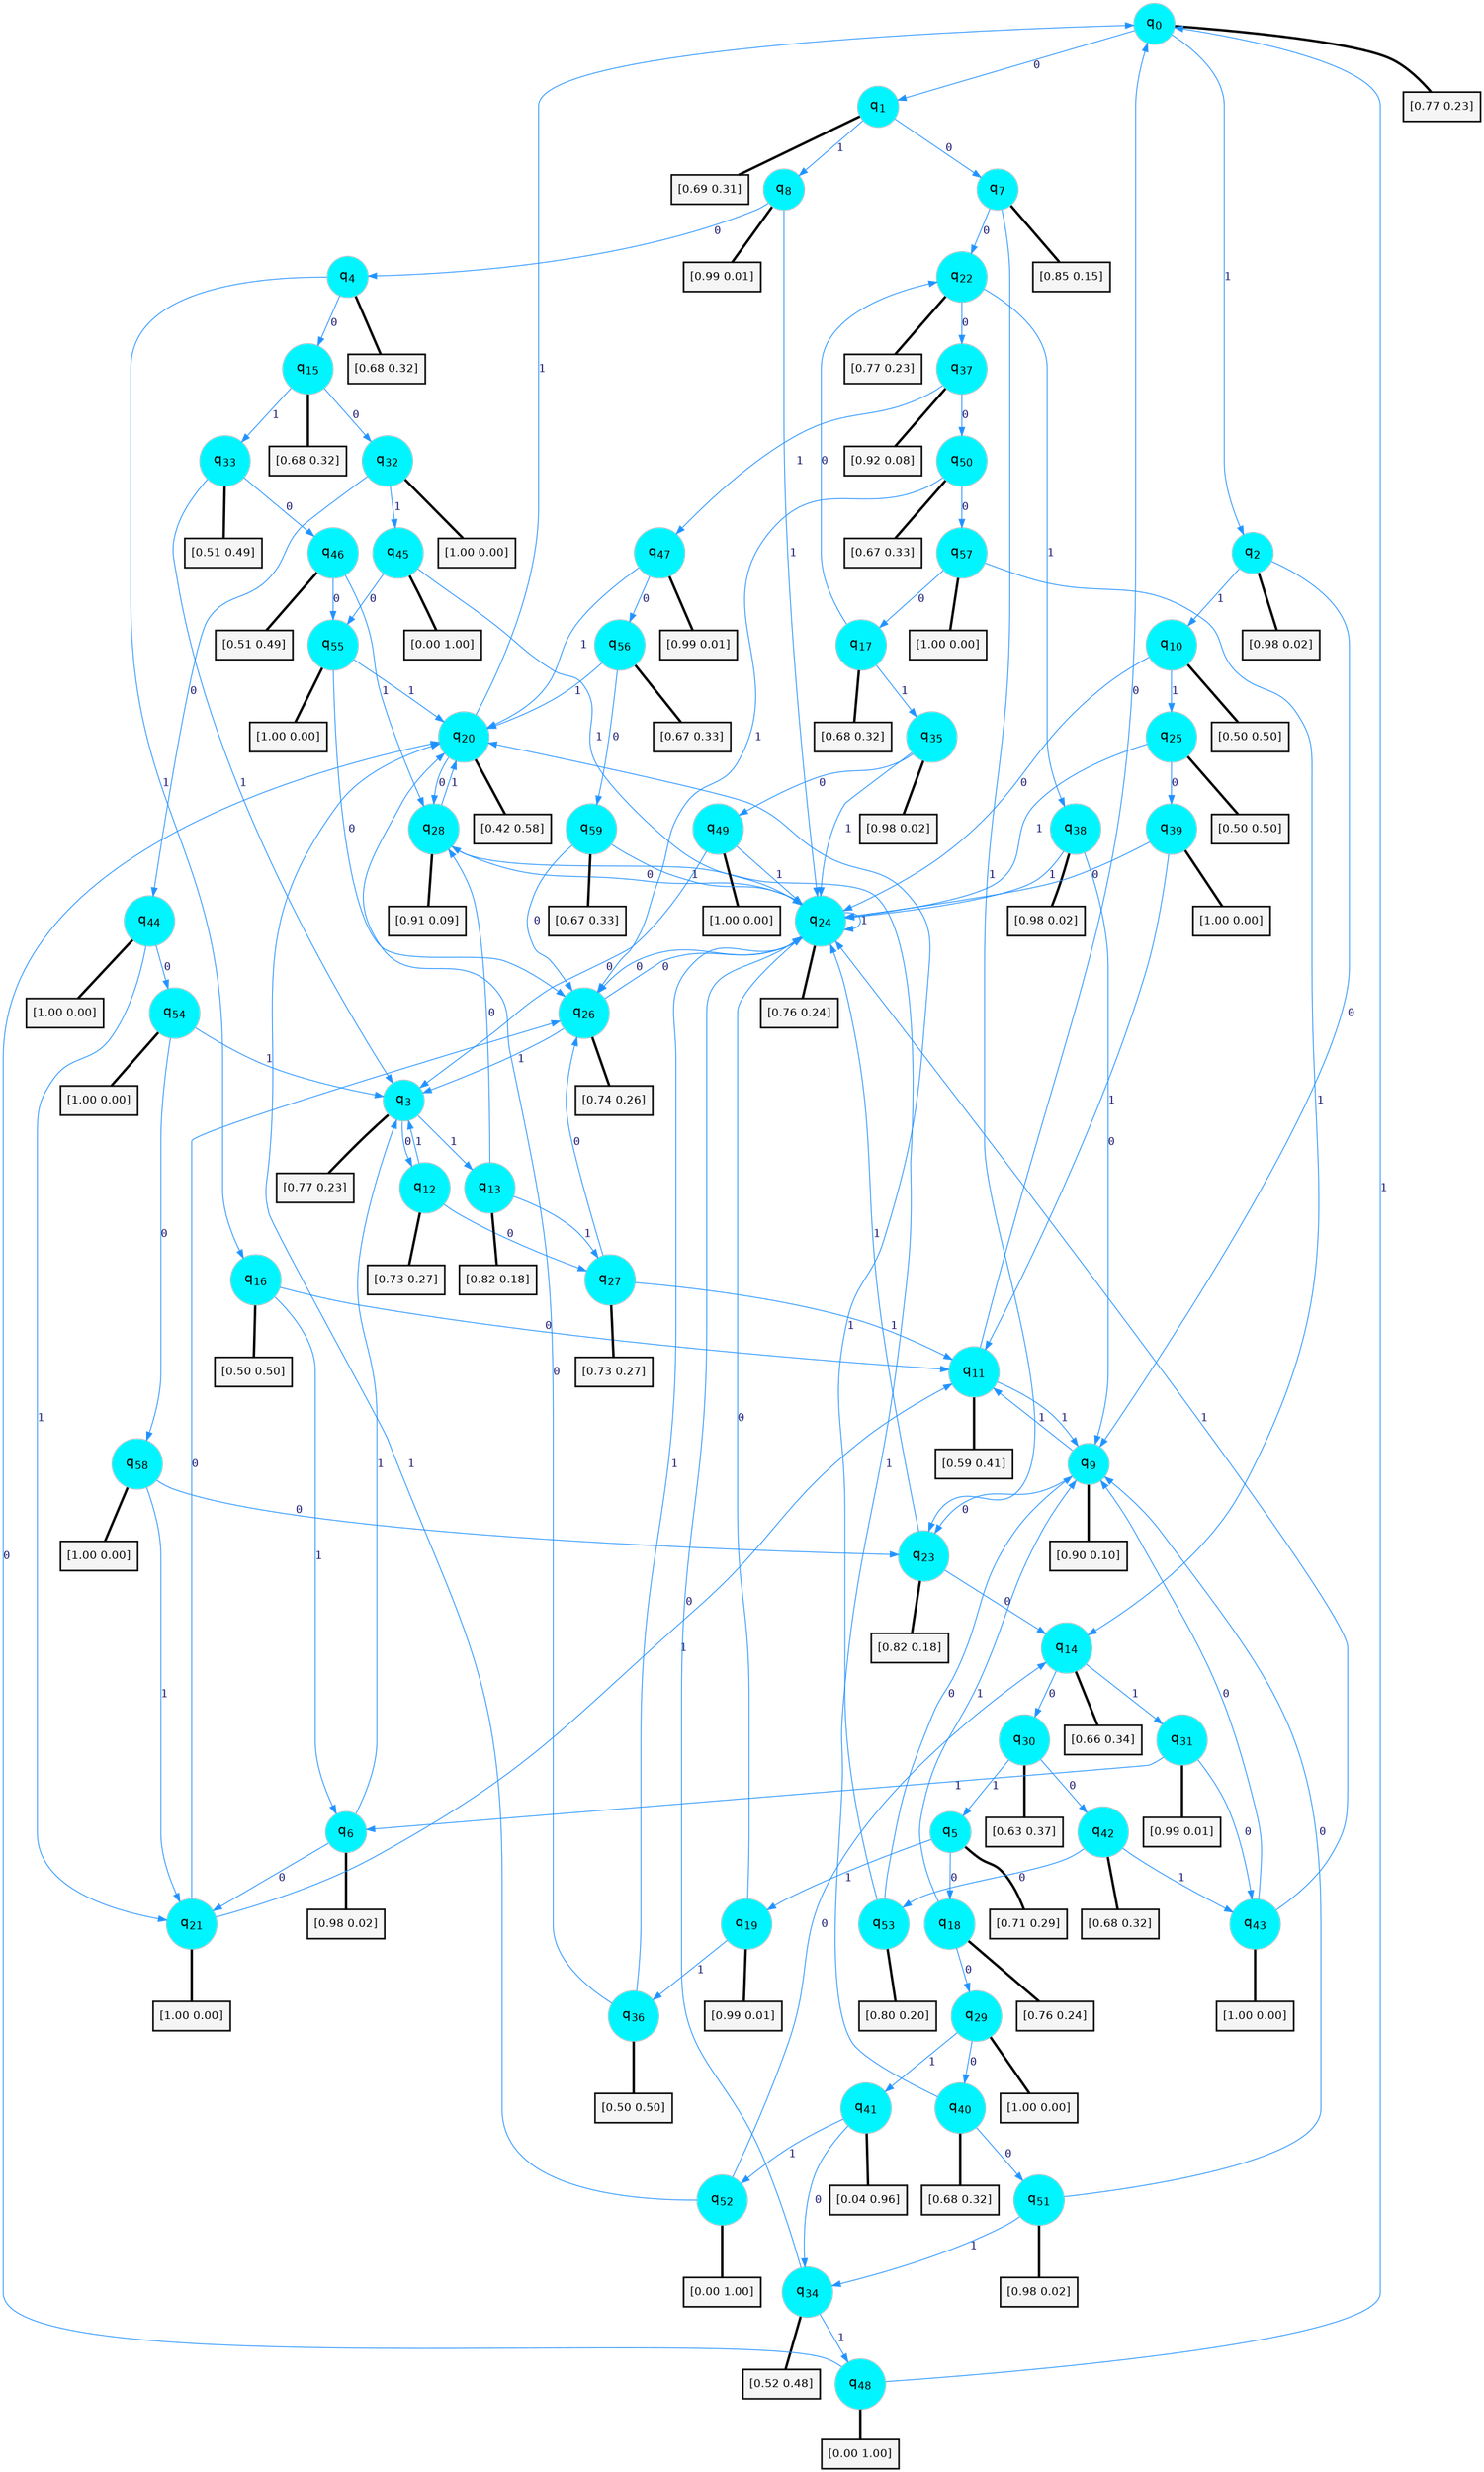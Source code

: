 digraph G {
graph [
bgcolor=transparent, dpi=300, rankdir=TD, size="40,25"];
node [
color=gray, fillcolor=turquoise1, fontcolor=black, fontname=Helvetica, fontsize=16, fontweight=bold, shape=circle, style=filled];
edge [
arrowsize=1, color=dodgerblue1, fontcolor=midnightblue, fontname=courier, fontweight=bold, penwidth=1, style=solid, weight=20];
0[label=<q<SUB>0</SUB>>];
1[label=<q<SUB>1</SUB>>];
2[label=<q<SUB>2</SUB>>];
3[label=<q<SUB>3</SUB>>];
4[label=<q<SUB>4</SUB>>];
5[label=<q<SUB>5</SUB>>];
6[label=<q<SUB>6</SUB>>];
7[label=<q<SUB>7</SUB>>];
8[label=<q<SUB>8</SUB>>];
9[label=<q<SUB>9</SUB>>];
10[label=<q<SUB>10</SUB>>];
11[label=<q<SUB>11</SUB>>];
12[label=<q<SUB>12</SUB>>];
13[label=<q<SUB>13</SUB>>];
14[label=<q<SUB>14</SUB>>];
15[label=<q<SUB>15</SUB>>];
16[label=<q<SUB>16</SUB>>];
17[label=<q<SUB>17</SUB>>];
18[label=<q<SUB>18</SUB>>];
19[label=<q<SUB>19</SUB>>];
20[label=<q<SUB>20</SUB>>];
21[label=<q<SUB>21</SUB>>];
22[label=<q<SUB>22</SUB>>];
23[label=<q<SUB>23</SUB>>];
24[label=<q<SUB>24</SUB>>];
25[label=<q<SUB>25</SUB>>];
26[label=<q<SUB>26</SUB>>];
27[label=<q<SUB>27</SUB>>];
28[label=<q<SUB>28</SUB>>];
29[label=<q<SUB>29</SUB>>];
30[label=<q<SUB>30</SUB>>];
31[label=<q<SUB>31</SUB>>];
32[label=<q<SUB>32</SUB>>];
33[label=<q<SUB>33</SUB>>];
34[label=<q<SUB>34</SUB>>];
35[label=<q<SUB>35</SUB>>];
36[label=<q<SUB>36</SUB>>];
37[label=<q<SUB>37</SUB>>];
38[label=<q<SUB>38</SUB>>];
39[label=<q<SUB>39</SUB>>];
40[label=<q<SUB>40</SUB>>];
41[label=<q<SUB>41</SUB>>];
42[label=<q<SUB>42</SUB>>];
43[label=<q<SUB>43</SUB>>];
44[label=<q<SUB>44</SUB>>];
45[label=<q<SUB>45</SUB>>];
46[label=<q<SUB>46</SUB>>];
47[label=<q<SUB>47</SUB>>];
48[label=<q<SUB>48</SUB>>];
49[label=<q<SUB>49</SUB>>];
50[label=<q<SUB>50</SUB>>];
51[label=<q<SUB>51</SUB>>];
52[label=<q<SUB>52</SUB>>];
53[label=<q<SUB>53</SUB>>];
54[label=<q<SUB>54</SUB>>];
55[label=<q<SUB>55</SUB>>];
56[label=<q<SUB>56</SUB>>];
57[label=<q<SUB>57</SUB>>];
58[label=<q<SUB>58</SUB>>];
59[label=<q<SUB>59</SUB>>];
60[label="[0.77 0.23]", shape=box,fontcolor=black, fontname=Helvetica, fontsize=14, penwidth=2, fillcolor=whitesmoke,color=black];
61[label="[0.69 0.31]", shape=box,fontcolor=black, fontname=Helvetica, fontsize=14, penwidth=2, fillcolor=whitesmoke,color=black];
62[label="[0.98 0.02]", shape=box,fontcolor=black, fontname=Helvetica, fontsize=14, penwidth=2, fillcolor=whitesmoke,color=black];
63[label="[0.77 0.23]", shape=box,fontcolor=black, fontname=Helvetica, fontsize=14, penwidth=2, fillcolor=whitesmoke,color=black];
64[label="[0.68 0.32]", shape=box,fontcolor=black, fontname=Helvetica, fontsize=14, penwidth=2, fillcolor=whitesmoke,color=black];
65[label="[0.71 0.29]", shape=box,fontcolor=black, fontname=Helvetica, fontsize=14, penwidth=2, fillcolor=whitesmoke,color=black];
66[label="[0.98 0.02]", shape=box,fontcolor=black, fontname=Helvetica, fontsize=14, penwidth=2, fillcolor=whitesmoke,color=black];
67[label="[0.85 0.15]", shape=box,fontcolor=black, fontname=Helvetica, fontsize=14, penwidth=2, fillcolor=whitesmoke,color=black];
68[label="[0.99 0.01]", shape=box,fontcolor=black, fontname=Helvetica, fontsize=14, penwidth=2, fillcolor=whitesmoke,color=black];
69[label="[0.90 0.10]", shape=box,fontcolor=black, fontname=Helvetica, fontsize=14, penwidth=2, fillcolor=whitesmoke,color=black];
70[label="[0.50 0.50]", shape=box,fontcolor=black, fontname=Helvetica, fontsize=14, penwidth=2, fillcolor=whitesmoke,color=black];
71[label="[0.59 0.41]", shape=box,fontcolor=black, fontname=Helvetica, fontsize=14, penwidth=2, fillcolor=whitesmoke,color=black];
72[label="[0.73 0.27]", shape=box,fontcolor=black, fontname=Helvetica, fontsize=14, penwidth=2, fillcolor=whitesmoke,color=black];
73[label="[0.82 0.18]", shape=box,fontcolor=black, fontname=Helvetica, fontsize=14, penwidth=2, fillcolor=whitesmoke,color=black];
74[label="[0.66 0.34]", shape=box,fontcolor=black, fontname=Helvetica, fontsize=14, penwidth=2, fillcolor=whitesmoke,color=black];
75[label="[0.68 0.32]", shape=box,fontcolor=black, fontname=Helvetica, fontsize=14, penwidth=2, fillcolor=whitesmoke,color=black];
76[label="[0.50 0.50]", shape=box,fontcolor=black, fontname=Helvetica, fontsize=14, penwidth=2, fillcolor=whitesmoke,color=black];
77[label="[0.68 0.32]", shape=box,fontcolor=black, fontname=Helvetica, fontsize=14, penwidth=2, fillcolor=whitesmoke,color=black];
78[label="[0.76 0.24]", shape=box,fontcolor=black, fontname=Helvetica, fontsize=14, penwidth=2, fillcolor=whitesmoke,color=black];
79[label="[0.99 0.01]", shape=box,fontcolor=black, fontname=Helvetica, fontsize=14, penwidth=2, fillcolor=whitesmoke,color=black];
80[label="[0.42 0.58]", shape=box,fontcolor=black, fontname=Helvetica, fontsize=14, penwidth=2, fillcolor=whitesmoke,color=black];
81[label="[1.00 0.00]", shape=box,fontcolor=black, fontname=Helvetica, fontsize=14, penwidth=2, fillcolor=whitesmoke,color=black];
82[label="[0.77 0.23]", shape=box,fontcolor=black, fontname=Helvetica, fontsize=14, penwidth=2, fillcolor=whitesmoke,color=black];
83[label="[0.82 0.18]", shape=box,fontcolor=black, fontname=Helvetica, fontsize=14, penwidth=2, fillcolor=whitesmoke,color=black];
84[label="[0.76 0.24]", shape=box,fontcolor=black, fontname=Helvetica, fontsize=14, penwidth=2, fillcolor=whitesmoke,color=black];
85[label="[0.50 0.50]", shape=box,fontcolor=black, fontname=Helvetica, fontsize=14, penwidth=2, fillcolor=whitesmoke,color=black];
86[label="[0.74 0.26]", shape=box,fontcolor=black, fontname=Helvetica, fontsize=14, penwidth=2, fillcolor=whitesmoke,color=black];
87[label="[0.73 0.27]", shape=box,fontcolor=black, fontname=Helvetica, fontsize=14, penwidth=2, fillcolor=whitesmoke,color=black];
88[label="[0.91 0.09]", shape=box,fontcolor=black, fontname=Helvetica, fontsize=14, penwidth=2, fillcolor=whitesmoke,color=black];
89[label="[1.00 0.00]", shape=box,fontcolor=black, fontname=Helvetica, fontsize=14, penwidth=2, fillcolor=whitesmoke,color=black];
90[label="[0.63 0.37]", shape=box,fontcolor=black, fontname=Helvetica, fontsize=14, penwidth=2, fillcolor=whitesmoke,color=black];
91[label="[0.99 0.01]", shape=box,fontcolor=black, fontname=Helvetica, fontsize=14, penwidth=2, fillcolor=whitesmoke,color=black];
92[label="[1.00 0.00]", shape=box,fontcolor=black, fontname=Helvetica, fontsize=14, penwidth=2, fillcolor=whitesmoke,color=black];
93[label="[0.51 0.49]", shape=box,fontcolor=black, fontname=Helvetica, fontsize=14, penwidth=2, fillcolor=whitesmoke,color=black];
94[label="[0.52 0.48]", shape=box,fontcolor=black, fontname=Helvetica, fontsize=14, penwidth=2, fillcolor=whitesmoke,color=black];
95[label="[0.98 0.02]", shape=box,fontcolor=black, fontname=Helvetica, fontsize=14, penwidth=2, fillcolor=whitesmoke,color=black];
96[label="[0.50 0.50]", shape=box,fontcolor=black, fontname=Helvetica, fontsize=14, penwidth=2, fillcolor=whitesmoke,color=black];
97[label="[0.92 0.08]", shape=box,fontcolor=black, fontname=Helvetica, fontsize=14, penwidth=2, fillcolor=whitesmoke,color=black];
98[label="[0.98 0.02]", shape=box,fontcolor=black, fontname=Helvetica, fontsize=14, penwidth=2, fillcolor=whitesmoke,color=black];
99[label="[1.00 0.00]", shape=box,fontcolor=black, fontname=Helvetica, fontsize=14, penwidth=2, fillcolor=whitesmoke,color=black];
100[label="[0.68 0.32]", shape=box,fontcolor=black, fontname=Helvetica, fontsize=14, penwidth=2, fillcolor=whitesmoke,color=black];
101[label="[0.04 0.96]", shape=box,fontcolor=black, fontname=Helvetica, fontsize=14, penwidth=2, fillcolor=whitesmoke,color=black];
102[label="[0.68 0.32]", shape=box,fontcolor=black, fontname=Helvetica, fontsize=14, penwidth=2, fillcolor=whitesmoke,color=black];
103[label="[1.00 0.00]", shape=box,fontcolor=black, fontname=Helvetica, fontsize=14, penwidth=2, fillcolor=whitesmoke,color=black];
104[label="[1.00 0.00]", shape=box,fontcolor=black, fontname=Helvetica, fontsize=14, penwidth=2, fillcolor=whitesmoke,color=black];
105[label="[0.00 1.00]", shape=box,fontcolor=black, fontname=Helvetica, fontsize=14, penwidth=2, fillcolor=whitesmoke,color=black];
106[label="[0.51 0.49]", shape=box,fontcolor=black, fontname=Helvetica, fontsize=14, penwidth=2, fillcolor=whitesmoke,color=black];
107[label="[0.99 0.01]", shape=box,fontcolor=black, fontname=Helvetica, fontsize=14, penwidth=2, fillcolor=whitesmoke,color=black];
108[label="[0.00 1.00]", shape=box,fontcolor=black, fontname=Helvetica, fontsize=14, penwidth=2, fillcolor=whitesmoke,color=black];
109[label="[1.00 0.00]", shape=box,fontcolor=black, fontname=Helvetica, fontsize=14, penwidth=2, fillcolor=whitesmoke,color=black];
110[label="[0.67 0.33]", shape=box,fontcolor=black, fontname=Helvetica, fontsize=14, penwidth=2, fillcolor=whitesmoke,color=black];
111[label="[0.98 0.02]", shape=box,fontcolor=black, fontname=Helvetica, fontsize=14, penwidth=2, fillcolor=whitesmoke,color=black];
112[label="[0.00 1.00]", shape=box,fontcolor=black, fontname=Helvetica, fontsize=14, penwidth=2, fillcolor=whitesmoke,color=black];
113[label="[0.80 0.20]", shape=box,fontcolor=black, fontname=Helvetica, fontsize=14, penwidth=2, fillcolor=whitesmoke,color=black];
114[label="[1.00 0.00]", shape=box,fontcolor=black, fontname=Helvetica, fontsize=14, penwidth=2, fillcolor=whitesmoke,color=black];
115[label="[1.00 0.00]", shape=box,fontcolor=black, fontname=Helvetica, fontsize=14, penwidth=2, fillcolor=whitesmoke,color=black];
116[label="[0.67 0.33]", shape=box,fontcolor=black, fontname=Helvetica, fontsize=14, penwidth=2, fillcolor=whitesmoke,color=black];
117[label="[1.00 0.00]", shape=box,fontcolor=black, fontname=Helvetica, fontsize=14, penwidth=2, fillcolor=whitesmoke,color=black];
118[label="[1.00 0.00]", shape=box,fontcolor=black, fontname=Helvetica, fontsize=14, penwidth=2, fillcolor=whitesmoke,color=black];
119[label="[0.67 0.33]", shape=box,fontcolor=black, fontname=Helvetica, fontsize=14, penwidth=2, fillcolor=whitesmoke,color=black];
0->1 [label=0];
0->2 [label=1];
0->60 [arrowhead=none, penwidth=3,color=black];
1->7 [label=0];
1->8 [label=1];
1->61 [arrowhead=none, penwidth=3,color=black];
2->9 [label=0];
2->10 [label=1];
2->62 [arrowhead=none, penwidth=3,color=black];
3->12 [label=0];
3->13 [label=1];
3->63 [arrowhead=none, penwidth=3,color=black];
4->15 [label=0];
4->16 [label=1];
4->64 [arrowhead=none, penwidth=3,color=black];
5->18 [label=0];
5->19 [label=1];
5->65 [arrowhead=none, penwidth=3,color=black];
6->21 [label=0];
6->3 [label=1];
6->66 [arrowhead=none, penwidth=3,color=black];
7->22 [label=0];
7->23 [label=1];
7->67 [arrowhead=none, penwidth=3,color=black];
8->4 [label=0];
8->24 [label=1];
8->68 [arrowhead=none, penwidth=3,color=black];
9->23 [label=0];
9->11 [label=1];
9->69 [arrowhead=none, penwidth=3,color=black];
10->24 [label=0];
10->25 [label=1];
10->70 [arrowhead=none, penwidth=3,color=black];
11->0 [label=0];
11->9 [label=1];
11->71 [arrowhead=none, penwidth=3,color=black];
12->27 [label=0];
12->3 [label=1];
12->72 [arrowhead=none, penwidth=3,color=black];
13->28 [label=0];
13->27 [label=1];
13->73 [arrowhead=none, penwidth=3,color=black];
14->30 [label=0];
14->31 [label=1];
14->74 [arrowhead=none, penwidth=3,color=black];
15->32 [label=0];
15->33 [label=1];
15->75 [arrowhead=none, penwidth=3,color=black];
16->11 [label=0];
16->6 [label=1];
16->76 [arrowhead=none, penwidth=3,color=black];
17->22 [label=0];
17->35 [label=1];
17->77 [arrowhead=none, penwidth=3,color=black];
18->29 [label=0];
18->9 [label=1];
18->78 [arrowhead=none, penwidth=3,color=black];
19->24 [label=0];
19->36 [label=1];
19->79 [arrowhead=none, penwidth=3,color=black];
20->28 [label=0];
20->0 [label=1];
20->80 [arrowhead=none, penwidth=3,color=black];
21->26 [label=0];
21->11 [label=1];
21->81 [arrowhead=none, penwidth=3,color=black];
22->37 [label=0];
22->38 [label=1];
22->82 [arrowhead=none, penwidth=3,color=black];
23->14 [label=0];
23->24 [label=1];
23->83 [arrowhead=none, penwidth=3,color=black];
24->26 [label=0];
24->24 [label=1];
24->84 [arrowhead=none, penwidth=3,color=black];
25->39 [label=0];
25->24 [label=1];
25->85 [arrowhead=none, penwidth=3,color=black];
26->24 [label=0];
26->3 [label=1];
26->86 [arrowhead=none, penwidth=3,color=black];
27->26 [label=0];
27->11 [label=1];
27->87 [arrowhead=none, penwidth=3,color=black];
28->24 [label=0];
28->20 [label=1];
28->88 [arrowhead=none, penwidth=3,color=black];
29->40 [label=0];
29->41 [label=1];
29->89 [arrowhead=none, penwidth=3,color=black];
30->42 [label=0];
30->5 [label=1];
30->90 [arrowhead=none, penwidth=3,color=black];
31->43 [label=0];
31->6 [label=1];
31->91 [arrowhead=none, penwidth=3,color=black];
32->44 [label=0];
32->45 [label=1];
32->92 [arrowhead=none, penwidth=3,color=black];
33->46 [label=0];
33->3 [label=1];
33->93 [arrowhead=none, penwidth=3,color=black];
34->24 [label=0];
34->48 [label=1];
34->94 [arrowhead=none, penwidth=3,color=black];
35->49 [label=0];
35->24 [label=1];
35->95 [arrowhead=none, penwidth=3,color=black];
36->20 [label=0];
36->24 [label=1];
36->96 [arrowhead=none, penwidth=3,color=black];
37->50 [label=0];
37->47 [label=1];
37->97 [arrowhead=none, penwidth=3,color=black];
38->9 [label=0];
38->24 [label=1];
38->98 [arrowhead=none, penwidth=3,color=black];
39->24 [label=0];
39->11 [label=1];
39->99 [arrowhead=none, penwidth=3,color=black];
40->51 [label=0];
40->28 [label=1];
40->100 [arrowhead=none, penwidth=3,color=black];
41->34 [label=0];
41->52 [label=1];
41->101 [arrowhead=none, penwidth=3,color=black];
42->53 [label=0];
42->43 [label=1];
42->102 [arrowhead=none, penwidth=3,color=black];
43->9 [label=0];
43->24 [label=1];
43->103 [arrowhead=none, penwidth=3,color=black];
44->54 [label=0];
44->21 [label=1];
44->104 [arrowhead=none, penwidth=3,color=black];
45->55 [label=0];
45->24 [label=1];
45->105 [arrowhead=none, penwidth=3,color=black];
46->55 [label=0];
46->28 [label=1];
46->106 [arrowhead=none, penwidth=3,color=black];
47->56 [label=0];
47->20 [label=1];
47->107 [arrowhead=none, penwidth=3,color=black];
48->20 [label=0];
48->0 [label=1];
48->108 [arrowhead=none, penwidth=3,color=black];
49->3 [label=0];
49->24 [label=1];
49->109 [arrowhead=none, penwidth=3,color=black];
50->57 [label=0];
50->26 [label=1];
50->110 [arrowhead=none, penwidth=3,color=black];
51->9 [label=0];
51->34 [label=1];
51->111 [arrowhead=none, penwidth=3,color=black];
52->14 [label=0];
52->20 [label=1];
52->112 [arrowhead=none, penwidth=3,color=black];
53->9 [label=0];
53->20 [label=1];
53->113 [arrowhead=none, penwidth=3,color=black];
54->58 [label=0];
54->3 [label=1];
54->114 [arrowhead=none, penwidth=3,color=black];
55->26 [label=0];
55->20 [label=1];
55->115 [arrowhead=none, penwidth=3,color=black];
56->59 [label=0];
56->20 [label=1];
56->116 [arrowhead=none, penwidth=3,color=black];
57->17 [label=0];
57->14 [label=1];
57->117 [arrowhead=none, penwidth=3,color=black];
58->23 [label=0];
58->21 [label=1];
58->118 [arrowhead=none, penwidth=3,color=black];
59->26 [label=0];
59->24 [label=1];
59->119 [arrowhead=none, penwidth=3,color=black];
}
